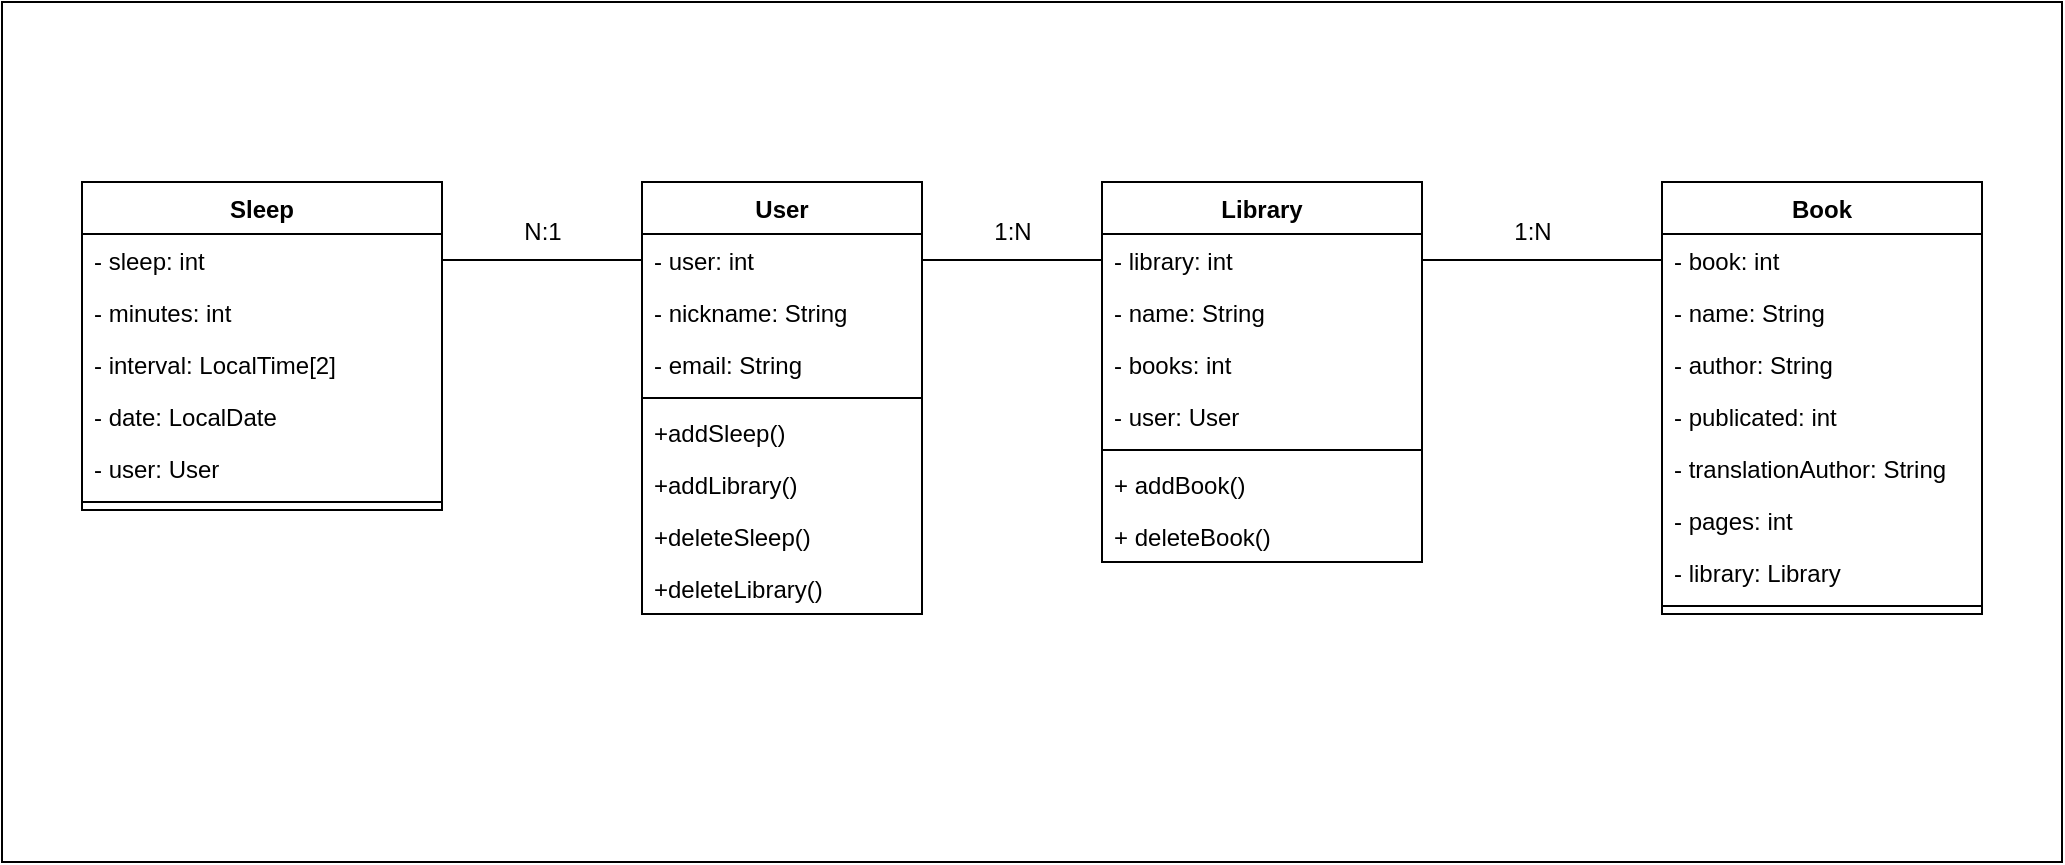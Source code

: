 <mxfile version="20.4.0" type="device"><diagram id="QFbMC0toqRCQCaWVg-7Z" name="Страница 1"><mxGraphModel dx="2249" dy="772" grid="1" gridSize="10" guides="1" tooltips="1" connect="1" arrows="1" fold="1" page="1" pageScale="1" pageWidth="827" pageHeight="1169" math="0" shadow="0"><root><mxCell id="0"/><mxCell id="1" parent="0"/><mxCell id="qY91NlucP7NJI0Qv-RkA-1" value="" style="rounded=0;whiteSpace=wrap;html=1;" vertex="1" parent="1"><mxGeometry x="-270" y="730" width="1030" height="430" as="geometry"/></mxCell><mxCell id="qY91NlucP7NJI0Qv-RkA-31" value="Sleep" style="swimlane;fontStyle=1;align=center;verticalAlign=top;childLayout=stackLayout;horizontal=1;startSize=26;horizontalStack=0;resizeParent=1;resizeParentMax=0;resizeLast=0;collapsible=1;marginBottom=0;" vertex="1" parent="1"><mxGeometry x="-230" y="820" width="180" height="164" as="geometry"/></mxCell><mxCell id="qY91NlucP7NJI0Qv-RkA-32" value="- sleep: int" style="text;strokeColor=none;fillColor=none;align=left;verticalAlign=top;spacingLeft=4;spacingRight=4;overflow=hidden;rotatable=0;points=[[0,0.5],[1,0.5]];portConstraint=eastwest;" vertex="1" parent="qY91NlucP7NJI0Qv-RkA-31"><mxGeometry y="26" width="180" height="26" as="geometry"/></mxCell><mxCell id="qY91NlucP7NJI0Qv-RkA-58" value="- minutes: int" style="text;strokeColor=none;fillColor=none;align=left;verticalAlign=top;spacingLeft=4;spacingRight=4;overflow=hidden;rotatable=0;points=[[0,0.5],[1,0.5]];portConstraint=eastwest;" vertex="1" parent="qY91NlucP7NJI0Qv-RkA-31"><mxGeometry y="52" width="180" height="26" as="geometry"/></mxCell><mxCell id="qY91NlucP7NJI0Qv-RkA-59" value="- interval: LocalTime[2]" style="text;strokeColor=none;fillColor=none;align=left;verticalAlign=top;spacingLeft=4;spacingRight=4;overflow=hidden;rotatable=0;points=[[0,0.5],[1,0.5]];portConstraint=eastwest;" vertex="1" parent="qY91NlucP7NJI0Qv-RkA-31"><mxGeometry y="78" width="180" height="26" as="geometry"/></mxCell><mxCell id="qY91NlucP7NJI0Qv-RkA-60" value="- date: LocalDate" style="text;strokeColor=none;fillColor=none;align=left;verticalAlign=top;spacingLeft=4;spacingRight=4;overflow=hidden;rotatable=0;points=[[0,0.5],[1,0.5]];portConstraint=eastwest;" vertex="1" parent="qY91NlucP7NJI0Qv-RkA-31"><mxGeometry y="104" width="180" height="26" as="geometry"/></mxCell><mxCell id="qY91NlucP7NJI0Qv-RkA-61" value="- user: User" style="text;strokeColor=none;fillColor=none;align=left;verticalAlign=top;spacingLeft=4;spacingRight=4;overflow=hidden;rotatable=0;points=[[0,0.5],[1,0.5]];portConstraint=eastwest;" vertex="1" parent="qY91NlucP7NJI0Qv-RkA-31"><mxGeometry y="130" width="180" height="26" as="geometry"/></mxCell><mxCell id="qY91NlucP7NJI0Qv-RkA-33" value="" style="line;strokeWidth=1;fillColor=none;align=left;verticalAlign=middle;spacingTop=-1;spacingLeft=3;spacingRight=3;rotatable=0;labelPosition=right;points=[];portConstraint=eastwest;strokeColor=inherit;" vertex="1" parent="qY91NlucP7NJI0Qv-RkA-31"><mxGeometry y="156" width="180" height="8" as="geometry"/></mxCell><mxCell id="qY91NlucP7NJI0Qv-RkA-35" value="Library" style="swimlane;fontStyle=1;align=center;verticalAlign=top;childLayout=stackLayout;horizontal=1;startSize=26;horizontalStack=0;resizeParent=1;resizeParentMax=0;resizeLast=0;collapsible=1;marginBottom=0;" vertex="1" parent="1"><mxGeometry x="280" y="820" width="160" height="190" as="geometry"/></mxCell><mxCell id="qY91NlucP7NJI0Qv-RkA-36" value="- library: int" style="text;strokeColor=none;fillColor=none;align=left;verticalAlign=top;spacingLeft=4;spacingRight=4;overflow=hidden;rotatable=0;points=[[0,0.5],[1,0.5]];portConstraint=eastwest;" vertex="1" parent="qY91NlucP7NJI0Qv-RkA-35"><mxGeometry y="26" width="160" height="26" as="geometry"/></mxCell><mxCell id="qY91NlucP7NJI0Qv-RkA-53" value="- name: String" style="text;strokeColor=none;fillColor=none;align=left;verticalAlign=top;spacingLeft=4;spacingRight=4;overflow=hidden;rotatable=0;points=[[0,0.5],[1,0.5]];portConstraint=eastwest;" vertex="1" parent="qY91NlucP7NJI0Qv-RkA-35"><mxGeometry y="52" width="160" height="26" as="geometry"/></mxCell><mxCell id="qY91NlucP7NJI0Qv-RkA-54" value="- books: int" style="text;strokeColor=none;fillColor=none;align=left;verticalAlign=top;spacingLeft=4;spacingRight=4;overflow=hidden;rotatable=0;points=[[0,0.5],[1,0.5]];portConstraint=eastwest;" vertex="1" parent="qY91NlucP7NJI0Qv-RkA-35"><mxGeometry y="78" width="160" height="26" as="geometry"/></mxCell><mxCell id="qY91NlucP7NJI0Qv-RkA-55" value="- user: User" style="text;strokeColor=none;fillColor=none;align=left;verticalAlign=top;spacingLeft=4;spacingRight=4;overflow=hidden;rotatable=0;points=[[0,0.5],[1,0.5]];portConstraint=eastwest;" vertex="1" parent="qY91NlucP7NJI0Qv-RkA-35"><mxGeometry y="104" width="160" height="26" as="geometry"/></mxCell><mxCell id="qY91NlucP7NJI0Qv-RkA-37" value="" style="line;strokeWidth=1;fillColor=none;align=left;verticalAlign=middle;spacingTop=-1;spacingLeft=3;spacingRight=3;rotatable=0;labelPosition=right;points=[];portConstraint=eastwest;strokeColor=inherit;" vertex="1" parent="qY91NlucP7NJI0Qv-RkA-35"><mxGeometry y="130" width="160" height="8" as="geometry"/></mxCell><mxCell id="qY91NlucP7NJI0Qv-RkA-38" value="+ addBook()" style="text;strokeColor=none;fillColor=none;align=left;verticalAlign=top;spacingLeft=4;spacingRight=4;overflow=hidden;rotatable=0;points=[[0,0.5],[1,0.5]];portConstraint=eastwest;" vertex="1" parent="qY91NlucP7NJI0Qv-RkA-35"><mxGeometry y="138" width="160" height="26" as="geometry"/></mxCell><mxCell id="qY91NlucP7NJI0Qv-RkA-74" value="+ deleteBook()" style="text;strokeColor=none;fillColor=none;align=left;verticalAlign=top;spacingLeft=4;spacingRight=4;overflow=hidden;rotatable=0;points=[[0,0.5],[1,0.5]];portConstraint=eastwest;" vertex="1" parent="qY91NlucP7NJI0Qv-RkA-35"><mxGeometry y="164" width="160" height="26" as="geometry"/></mxCell><mxCell id="qY91NlucP7NJI0Qv-RkA-39" value="User" style="swimlane;fontStyle=1;align=center;verticalAlign=top;childLayout=stackLayout;horizontal=1;startSize=26;horizontalStack=0;resizeParent=1;resizeParentMax=0;resizeLast=0;collapsible=1;marginBottom=0;" vertex="1" parent="1"><mxGeometry x="50" y="820" width="140" height="216" as="geometry"/></mxCell><mxCell id="qY91NlucP7NJI0Qv-RkA-40" value="- user: int" style="text;strokeColor=none;fillColor=none;align=left;verticalAlign=top;spacingLeft=4;spacingRight=4;overflow=hidden;rotatable=0;points=[[0,0.5],[1,0.5]];portConstraint=eastwest;" vertex="1" parent="qY91NlucP7NJI0Qv-RkA-39"><mxGeometry y="26" width="140" height="26" as="geometry"/></mxCell><mxCell id="qY91NlucP7NJI0Qv-RkA-56" value="- nickname: String" style="text;strokeColor=none;fillColor=none;align=left;verticalAlign=top;spacingLeft=4;spacingRight=4;overflow=hidden;rotatable=0;points=[[0,0.5],[1,0.5]];portConstraint=eastwest;" vertex="1" parent="qY91NlucP7NJI0Qv-RkA-39"><mxGeometry y="52" width="140" height="26" as="geometry"/></mxCell><mxCell id="qY91NlucP7NJI0Qv-RkA-57" value="- email: String" style="text;strokeColor=none;fillColor=none;align=left;verticalAlign=top;spacingLeft=4;spacingRight=4;overflow=hidden;rotatable=0;points=[[0,0.5],[1,0.5]];portConstraint=eastwest;" vertex="1" parent="qY91NlucP7NJI0Qv-RkA-39"><mxGeometry y="78" width="140" height="26" as="geometry"/></mxCell><mxCell id="qY91NlucP7NJI0Qv-RkA-41" value="" style="line;strokeWidth=1;fillColor=none;align=left;verticalAlign=middle;spacingTop=-1;spacingLeft=3;spacingRight=3;rotatable=0;labelPosition=right;points=[];portConstraint=eastwest;strokeColor=inherit;" vertex="1" parent="qY91NlucP7NJI0Qv-RkA-39"><mxGeometry y="104" width="140" height="8" as="geometry"/></mxCell><mxCell id="qY91NlucP7NJI0Qv-RkA-42" value="+addSleep()" style="text;strokeColor=none;fillColor=none;align=left;verticalAlign=top;spacingLeft=4;spacingRight=4;overflow=hidden;rotatable=0;points=[[0,0.5],[1,0.5]];portConstraint=eastwest;" vertex="1" parent="qY91NlucP7NJI0Qv-RkA-39"><mxGeometry y="112" width="140" height="26" as="geometry"/></mxCell><mxCell id="qY91NlucP7NJI0Qv-RkA-63" value="+addLibrary()" style="text;strokeColor=none;fillColor=none;align=left;verticalAlign=top;spacingLeft=4;spacingRight=4;overflow=hidden;rotatable=0;points=[[0,0.5],[1,0.5]];portConstraint=eastwest;" vertex="1" parent="qY91NlucP7NJI0Qv-RkA-39"><mxGeometry y="138" width="140" height="26" as="geometry"/></mxCell><mxCell id="qY91NlucP7NJI0Qv-RkA-72" value="+deleteSleep()" style="text;strokeColor=none;fillColor=none;align=left;verticalAlign=top;spacingLeft=4;spacingRight=4;overflow=hidden;rotatable=0;points=[[0,0.5],[1,0.5]];portConstraint=eastwest;" vertex="1" parent="qY91NlucP7NJI0Qv-RkA-39"><mxGeometry y="164" width="140" height="26" as="geometry"/></mxCell><mxCell id="qY91NlucP7NJI0Qv-RkA-73" value="+deleteLibrary()" style="text;strokeColor=none;fillColor=none;align=left;verticalAlign=top;spacingLeft=4;spacingRight=4;overflow=hidden;rotatable=0;points=[[0,0.5],[1,0.5]];portConstraint=eastwest;" vertex="1" parent="qY91NlucP7NJI0Qv-RkA-39"><mxGeometry y="190" width="140" height="26" as="geometry"/></mxCell><mxCell id="qY91NlucP7NJI0Qv-RkA-43" value="Book" style="swimlane;fontStyle=1;align=center;verticalAlign=top;childLayout=stackLayout;horizontal=1;startSize=26;horizontalStack=0;resizeParent=1;resizeParentMax=0;resizeLast=0;collapsible=1;marginBottom=0;" vertex="1" parent="1"><mxGeometry x="560" y="820" width="160" height="216" as="geometry"/></mxCell><mxCell id="qY91NlucP7NJI0Qv-RkA-44" value="- book: int" style="text;strokeColor=none;fillColor=none;align=left;verticalAlign=top;spacingLeft=4;spacingRight=4;overflow=hidden;rotatable=0;points=[[0,0.5],[1,0.5]];portConstraint=eastwest;" vertex="1" parent="qY91NlucP7NJI0Qv-RkA-43"><mxGeometry y="26" width="160" height="26" as="geometry"/></mxCell><mxCell id="qY91NlucP7NJI0Qv-RkA-47" value="- name: String" style="text;strokeColor=none;fillColor=none;align=left;verticalAlign=top;spacingLeft=4;spacingRight=4;overflow=hidden;rotatable=0;points=[[0,0.5],[1,0.5]];portConstraint=eastwest;" vertex="1" parent="qY91NlucP7NJI0Qv-RkA-43"><mxGeometry y="52" width="160" height="26" as="geometry"/></mxCell><mxCell id="qY91NlucP7NJI0Qv-RkA-48" value="- author: String" style="text;strokeColor=none;fillColor=none;align=left;verticalAlign=top;spacingLeft=4;spacingRight=4;overflow=hidden;rotatable=0;points=[[0,0.5],[1,0.5]];portConstraint=eastwest;" vertex="1" parent="qY91NlucP7NJI0Qv-RkA-43"><mxGeometry y="78" width="160" height="26" as="geometry"/></mxCell><mxCell id="qY91NlucP7NJI0Qv-RkA-49" value="- publicated: int" style="text;strokeColor=none;fillColor=none;align=left;verticalAlign=top;spacingLeft=4;spacingRight=4;overflow=hidden;rotatable=0;points=[[0,0.5],[1,0.5]];portConstraint=eastwest;" vertex="1" parent="qY91NlucP7NJI0Qv-RkA-43"><mxGeometry y="104" width="160" height="26" as="geometry"/></mxCell><mxCell id="qY91NlucP7NJI0Qv-RkA-50" value="- translationAuthor: String" style="text;strokeColor=none;fillColor=none;align=left;verticalAlign=top;spacingLeft=4;spacingRight=4;overflow=hidden;rotatable=0;points=[[0,0.5],[1,0.5]];portConstraint=eastwest;" vertex="1" parent="qY91NlucP7NJI0Qv-RkA-43"><mxGeometry y="130" width="160" height="26" as="geometry"/></mxCell><mxCell id="qY91NlucP7NJI0Qv-RkA-51" value="- pages: int" style="text;strokeColor=none;fillColor=none;align=left;verticalAlign=top;spacingLeft=4;spacingRight=4;overflow=hidden;rotatable=0;points=[[0,0.5],[1,0.5]];portConstraint=eastwest;" vertex="1" parent="qY91NlucP7NJI0Qv-RkA-43"><mxGeometry y="156" width="160" height="26" as="geometry"/></mxCell><mxCell id="qY91NlucP7NJI0Qv-RkA-52" value="- library: Library" style="text;strokeColor=none;fillColor=none;align=left;verticalAlign=top;spacingLeft=4;spacingRight=4;overflow=hidden;rotatable=0;points=[[0,0.5],[1,0.5]];portConstraint=eastwest;" vertex="1" parent="qY91NlucP7NJI0Qv-RkA-43"><mxGeometry y="182" width="160" height="26" as="geometry"/></mxCell><mxCell id="qY91NlucP7NJI0Qv-RkA-45" value="" style="line;strokeWidth=1;fillColor=none;align=left;verticalAlign=middle;spacingTop=-1;spacingLeft=3;spacingRight=3;rotatable=0;labelPosition=right;points=[];portConstraint=eastwest;strokeColor=inherit;" vertex="1" parent="qY91NlucP7NJI0Qv-RkA-43"><mxGeometry y="208" width="160" height="8" as="geometry"/></mxCell><mxCell id="qY91NlucP7NJI0Qv-RkA-66" value="" style="endArrow=none;html=1;rounded=0;exitX=1;exitY=0.5;exitDx=0;exitDy=0;entryX=0;entryY=0.5;entryDx=0;entryDy=0;" edge="1" parent="1" source="qY91NlucP7NJI0Qv-RkA-32" target="qY91NlucP7NJI0Qv-RkA-40"><mxGeometry width="50" height="50" relative="1" as="geometry"><mxPoint x="390" y="890" as="sourcePoint"/><mxPoint x="440" y="840" as="targetPoint"/></mxGeometry></mxCell><mxCell id="qY91NlucP7NJI0Qv-RkA-67" value="" style="endArrow=none;html=1;rounded=0;entryX=0;entryY=0.5;entryDx=0;entryDy=0;exitX=1;exitY=0.5;exitDx=0;exitDy=0;" edge="1" parent="1" source="qY91NlucP7NJI0Qv-RkA-40" target="qY91NlucP7NJI0Qv-RkA-36"><mxGeometry width="50" height="50" relative="1" as="geometry"><mxPoint x="190" y="859" as="sourcePoint"/><mxPoint x="60" y="869" as="targetPoint"/></mxGeometry></mxCell><mxCell id="qY91NlucP7NJI0Qv-RkA-68" value="" style="endArrow=none;html=1;rounded=0;entryX=1;entryY=0.5;entryDx=0;entryDy=0;exitX=0;exitY=0.5;exitDx=0;exitDy=0;" edge="1" parent="1" source="qY91NlucP7NJI0Qv-RkA-44" target="qY91NlucP7NJI0Qv-RkA-36"><mxGeometry width="50" height="50" relative="1" as="geometry"><mxPoint x="200" y="869" as="sourcePoint"/><mxPoint x="290" y="869" as="targetPoint"/></mxGeometry></mxCell><mxCell id="qY91NlucP7NJI0Qv-RkA-69" value="N:1" style="text;html=1;align=center;verticalAlign=middle;resizable=0;points=[];autosize=1;strokeColor=none;fillColor=none;" vertex="1" parent="1"><mxGeometry x="-20" y="830" width="40" height="30" as="geometry"/></mxCell><mxCell id="qY91NlucP7NJI0Qv-RkA-70" value="1:N" style="text;html=1;align=center;verticalAlign=middle;resizable=0;points=[];autosize=1;strokeColor=none;fillColor=none;" vertex="1" parent="1"><mxGeometry x="215" y="830" width="40" height="30" as="geometry"/></mxCell><mxCell id="qY91NlucP7NJI0Qv-RkA-71" value="1:N" style="text;html=1;align=center;verticalAlign=middle;resizable=0;points=[];autosize=1;strokeColor=none;fillColor=none;" vertex="1" parent="1"><mxGeometry x="475" y="830" width="40" height="30" as="geometry"/></mxCell></root></mxGraphModel></diagram></mxfile>